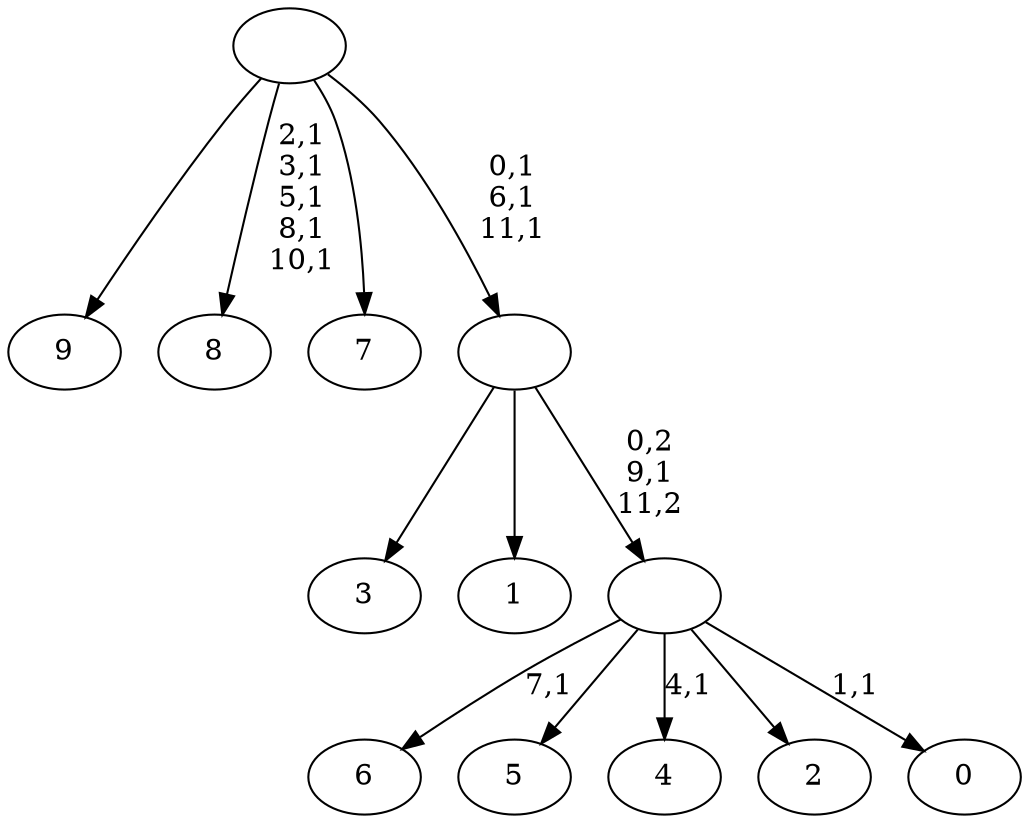 digraph T {
	22 [label="9"]
	21 [label="8"]
	15 [label="7"]
	14 [label="6"]
	12 [label="5"]
	11 [label="4"]
	9 [label="3"]
	8 [label="2"]
	7 [label="1"]
	6 [label="0"]
	4 [label=""]
	3 [label=""]
	0 [label=""]
	4 -> 6 [label="1,1"]
	4 -> 11 [label="4,1"]
	4 -> 14 [label="7,1"]
	4 -> 12 [label=""]
	4 -> 8 [label=""]
	3 -> 9 [label=""]
	3 -> 7 [label=""]
	3 -> 4 [label="0,2\n9,1\n11,2"]
	0 -> 3 [label="0,1\n6,1\n11,1"]
	0 -> 21 [label="2,1\n3,1\n5,1\n8,1\n10,1"]
	0 -> 22 [label=""]
	0 -> 15 [label=""]
}
